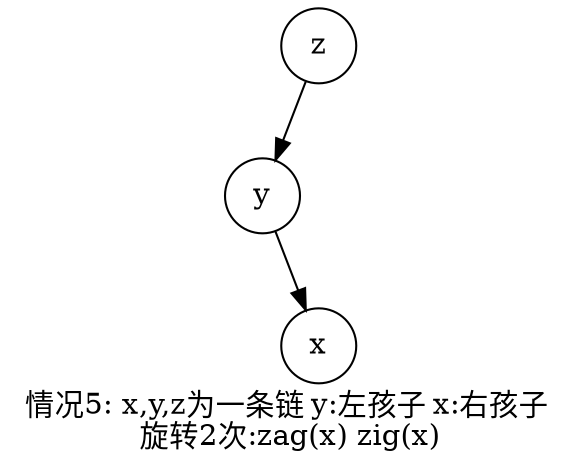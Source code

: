 digraph g {
    label="情况5: x,y,z为一条链 y:左孩子 x:右孩子 \n旋转2次:zag(x) zig(x)"
    node[shape=circle fixedsize=true style=filled fillcolor=white colorscheme=accent8 ];
    z->y;
    z->tt[style=invis];
    y->t[style=invis];
    y->x;
    t,tt[style=invis];
}
